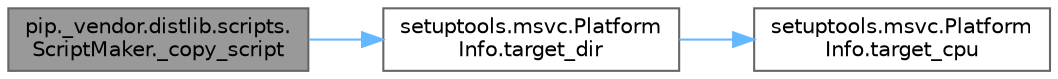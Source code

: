 digraph "pip._vendor.distlib.scripts.ScriptMaker._copy_script"
{
 // LATEX_PDF_SIZE
  bgcolor="transparent";
  edge [fontname=Helvetica,fontsize=10,labelfontname=Helvetica,labelfontsize=10];
  node [fontname=Helvetica,fontsize=10,shape=box,height=0.2,width=0.4];
  rankdir="LR";
  Node1 [id="Node000001",label="pip._vendor.distlib.scripts.\lScriptMaker._copy_script",height=0.2,width=0.4,color="gray40", fillcolor="grey60", style="filled", fontcolor="black",tooltip=" "];
  Node1 -> Node2 [id="edge1_Node000001_Node000002",color="steelblue1",style="solid",tooltip=" "];
  Node2 [id="Node000002",label="setuptools.msvc.Platform\lInfo.target_dir",height=0.2,width=0.4,color="grey40", fillcolor="white", style="filled",URL="$classsetuptools_1_1msvc_1_1_platform_info.html#a051df785d8ada876795fc4debba54b09",tooltip=" "];
  Node2 -> Node3 [id="edge2_Node000002_Node000003",color="steelblue1",style="solid",tooltip=" "];
  Node3 [id="Node000003",label="setuptools.msvc.Platform\lInfo.target_cpu",height=0.2,width=0.4,color="grey40", fillcolor="white", style="filled",URL="$classsetuptools_1_1msvc_1_1_platform_info.html#a54fc447b03a9c3c6b5550e4680fa5c2c",tooltip=" "];
}
